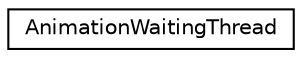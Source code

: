 digraph "Graficzna hierarchia klas"
{
  edge [fontname="Helvetica",fontsize="10",labelfontname="Helvetica",labelfontsize="10"];
  node [fontname="Helvetica",fontsize="10",shape=record];
  rankdir="LR";
  Node1 [label="AnimationWaitingThread",height=0.2,width=0.4,color="black", fillcolor="white", style="filled",URL="$class_animation_waiting_thread.html",tooltip="Klasa wątków obliczeniowych (dla Pojazdów i Pieszych). Po każdym cyklu run czeka na wybudzenie po odś..."];
}
